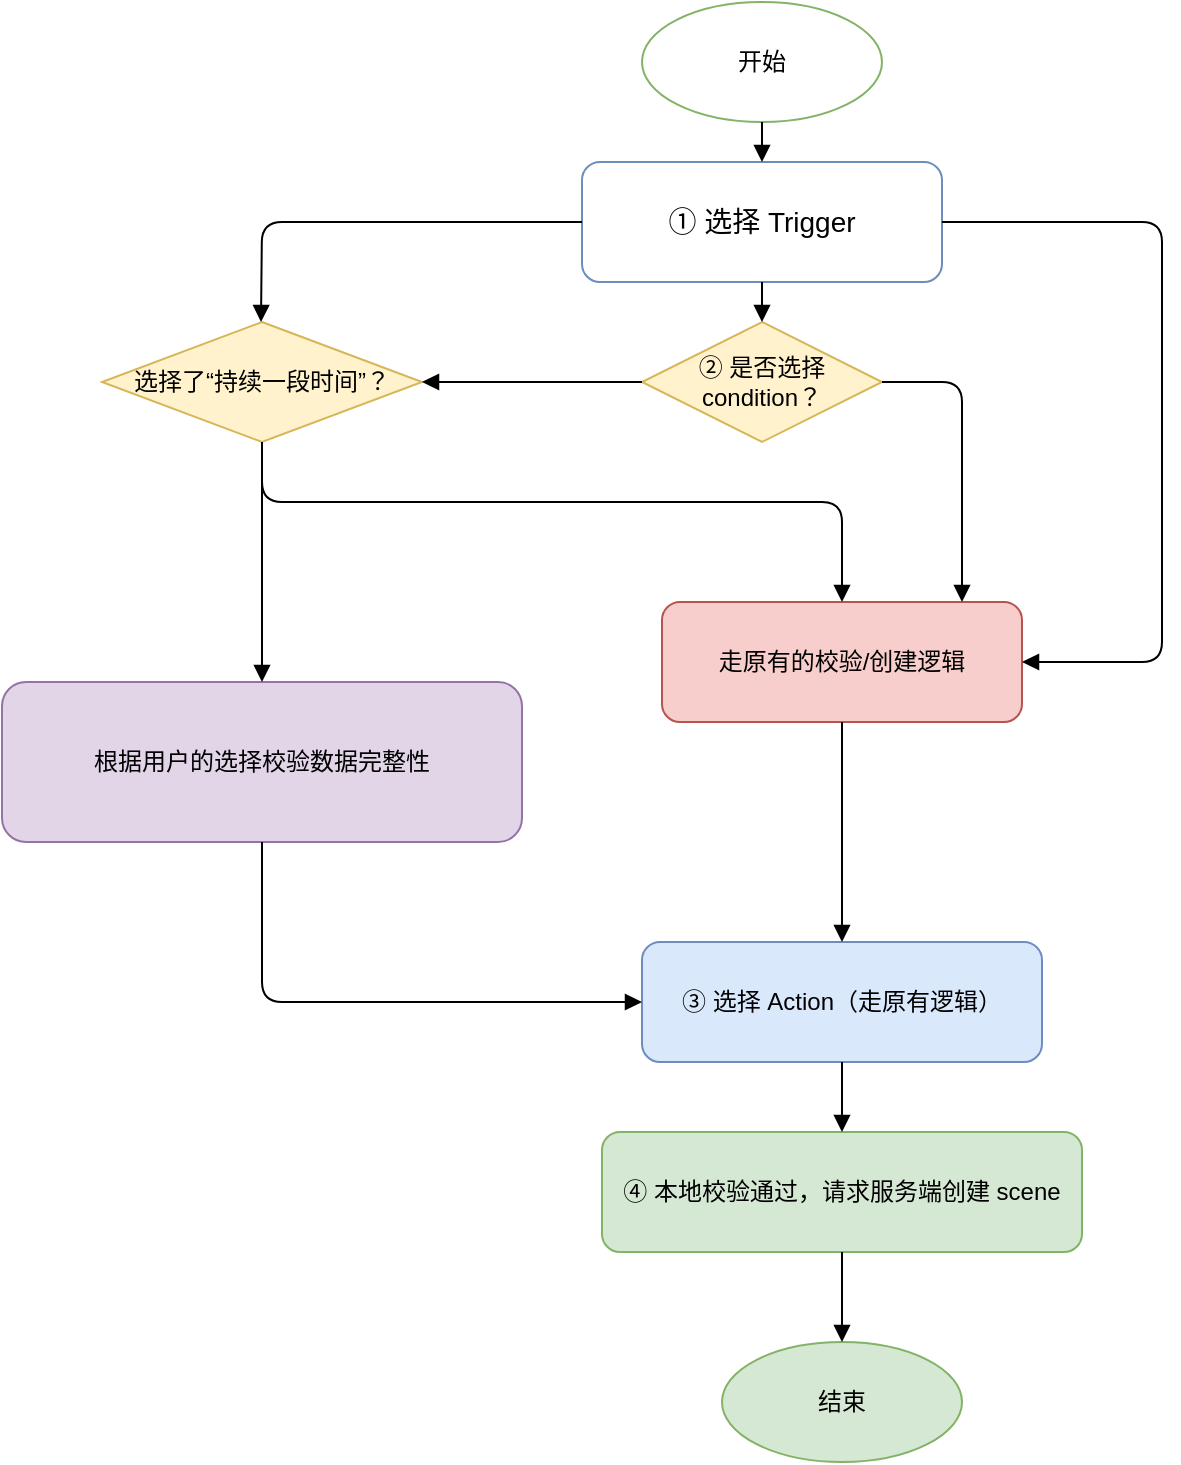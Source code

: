 <mxfile version="28.0.7">
  <diagram name="设备命名校验流程" id="6oob6z-n-mkgtFO_7ctP">
    <mxGraphModel dx="2253" dy="761" grid="1" gridSize="10" guides="1" tooltips="1" connect="1" arrows="1" fold="1" page="1" pageScale="1" pageWidth="827" pageHeight="1169" math="0" shadow="0">
      <root>
        <mxCell id="0" />
        <mxCell id="1" parent="0" />
        <mxCell id="ZZW7LxImDGQzBKNW6Znl-19" value="开始" style="ellipse;whiteSpace=wrap;html=1;fillColor=none;strokeColor=#82b366;" vertex="1" parent="1">
          <mxGeometry x="300" y="20" width="120" height="60" as="geometry" />
        </mxCell>
        <mxCell id="ZZW7LxImDGQzBKNW6Znl-20" value="&lt;font style=&quot;font-size: 14px;&quot;&gt;① 选择 Trigger&lt;/font&gt;" style="rounded=1;whiteSpace=wrap;html=1;fillColor=none;strokeColor=#6c8ebf;" vertex="1" parent="1">
          <mxGeometry x="270" y="100" width="180" height="60" as="geometry" />
        </mxCell>
        <mxCell id="ZZW7LxImDGQzBKNW6Znl-21" value="② 是否选择 condition？" style="rhombus;whiteSpace=wrap;html=1;fillColor=#fff2cc;strokeColor=#d6b656;" vertex="1" parent="1">
          <mxGeometry x="300" y="180" width="120" height="60" as="geometry" />
        </mxCell>
        <mxCell id="ZZW7LxImDGQzBKNW6Znl-22" value="选择了“持续一段时间”？" style="rhombus;whiteSpace=wrap;html=1;fillColor=#fff2cc;strokeColor=#d6b656;" vertex="1" parent="1">
          <mxGeometry x="30" y="180" width="160" height="60" as="geometry" />
        </mxCell>
        <mxCell id="ZZW7LxImDGQzBKNW6Znl-23" value="根据用户的选择校验数据完整性" style="rounded=1;whiteSpace=wrap;html=1;fillColor=#e1d5e7;strokeColor=#9673a6;" vertex="1" parent="1">
          <mxGeometry x="-20" y="360" width="260" height="80" as="geometry" />
        </mxCell>
        <mxCell id="ZZW7LxImDGQzBKNW6Znl-24" value="走原有的校验/创建逻辑" style="rounded=1;whiteSpace=wrap;html=1;fillColor=#f8cecc;strokeColor=#b85450;" vertex="1" parent="1">
          <mxGeometry x="310" y="320" width="180" height="60" as="geometry" />
        </mxCell>
        <mxCell id="ZZW7LxImDGQzBKNW6Znl-25" value="③ 选择 Action（走原有逻辑）" style="rounded=1;whiteSpace=wrap;html=1;fillColor=#dae8fc;strokeColor=#6c8ebf;" vertex="1" parent="1">
          <mxGeometry x="300" y="490" width="200" height="60" as="geometry" />
        </mxCell>
        <mxCell id="ZZW7LxImDGQzBKNW6Znl-26" value="④ 本地校验通过，请求服务端创建 scene" style="rounded=1;whiteSpace=wrap;html=1;fillColor=#d5e8d4;strokeColor=#82b366;" vertex="1" parent="1">
          <mxGeometry x="280" y="585" width="240" height="60" as="geometry" />
        </mxCell>
        <mxCell id="ZZW7LxImDGQzBKNW6Znl-27" value="结束" style="ellipse;whiteSpace=wrap;html=1;fillColor=#d5e8d4;strokeColor=#82b366;" vertex="1" parent="1">
          <mxGeometry x="340" y="690" width="120" height="60" as="geometry" />
        </mxCell>
        <mxCell id="ZZW7LxImDGQzBKNW6Znl-28" style="endArrow=block;" edge="1" parent="1" source="ZZW7LxImDGQzBKNW6Znl-19" target="ZZW7LxImDGQzBKNW6Znl-20">
          <mxGeometry relative="1" as="geometry" />
        </mxCell>
        <mxCell id="ZZW7LxImDGQzBKNW6Znl-29" style="endArrow=block;" edge="1" parent="1" source="ZZW7LxImDGQzBKNW6Znl-20" target="ZZW7LxImDGQzBKNW6Znl-21">
          <mxGeometry relative="1" as="geometry" />
        </mxCell>
        <mxCell id="ZZW7LxImDGQzBKNW6Znl-30" style="endArrow=block;" edge="1" parent="1" source="ZZW7LxImDGQzBKNW6Znl-21" target="ZZW7LxImDGQzBKNW6Znl-22">
          <mxGeometry relative="1" as="geometry" />
        </mxCell>
        <mxCell id="ZZW7LxImDGQzBKNW6Znl-31" style="endArrow=block;" edge="1" parent="1" source="ZZW7LxImDGQzBKNW6Znl-22" target="ZZW7LxImDGQzBKNW6Znl-23">
          <mxGeometry x="-0.5" relative="1" as="geometry" />
        </mxCell>
        <mxCell id="ZZW7LxImDGQzBKNW6Znl-32" style="endArrow=block;" edge="1" parent="1" source="ZZW7LxImDGQzBKNW6Znl-22" target="ZZW7LxImDGQzBKNW6Znl-24">
          <mxGeometry x="0.5" relative="1" as="geometry">
            <Array as="points">
              <mxPoint x="110" y="270" />
              <mxPoint x="400" y="270" />
            </Array>
          </mxGeometry>
        </mxCell>
        <mxCell id="ZZW7LxImDGQzBKNW6Znl-33" style="endArrow=block;" edge="1" parent="1" source="ZZW7LxImDGQzBKNW6Znl-23" target="ZZW7LxImDGQzBKNW6Znl-25">
          <mxGeometry relative="1" as="geometry">
            <Array as="points">
              <mxPoint x="110" y="520" />
            </Array>
          </mxGeometry>
        </mxCell>
        <mxCell id="ZZW7LxImDGQzBKNW6Znl-34" style="endArrow=block;" edge="1" parent="1" source="ZZW7LxImDGQzBKNW6Znl-24" target="ZZW7LxImDGQzBKNW6Znl-25">
          <mxGeometry relative="1" as="geometry" />
        </mxCell>
        <mxCell id="ZZW7LxImDGQzBKNW6Znl-35" style="endArrow=block;" edge="1" parent="1" source="ZZW7LxImDGQzBKNW6Znl-25" target="ZZW7LxImDGQzBKNW6Znl-26">
          <mxGeometry relative="1" as="geometry" />
        </mxCell>
        <mxCell id="ZZW7LxImDGQzBKNW6Znl-36" style="endArrow=block;" edge="1" parent="1" source="ZZW7LxImDGQzBKNW6Znl-26" target="ZZW7LxImDGQzBKNW6Znl-27">
          <mxGeometry relative="1" as="geometry" />
        </mxCell>
        <mxCell id="ZZW7LxImDGQzBKNW6Znl-37" style="endArrow=block;exitX=0;exitY=0.5;exitDx=0;exitDy=0;" edge="1" parent="1" source="ZZW7LxImDGQzBKNW6Znl-20">
          <mxGeometry x="-0.5" relative="1" as="geometry">
            <mxPoint x="109.5" y="60" as="sourcePoint" />
            <mxPoint x="109.5" y="180" as="targetPoint" />
            <Array as="points">
              <mxPoint x="110" y="130" />
            </Array>
          </mxGeometry>
        </mxCell>
        <mxCell id="ZZW7LxImDGQzBKNW6Znl-38" style="endArrow=block;exitX=1;exitY=0.5;exitDx=0;exitDy=0;entryX=1;entryY=0.5;entryDx=0;entryDy=0;" edge="1" parent="1" source="ZZW7LxImDGQzBKNW6Znl-20" target="ZZW7LxImDGQzBKNW6Znl-24">
          <mxGeometry relative="1" as="geometry">
            <mxPoint x="560" y="210" as="sourcePoint" />
            <mxPoint x="560" y="350" as="targetPoint" />
            <Array as="points">
              <mxPoint x="560" y="130" />
              <mxPoint x="560" y="350" />
            </Array>
          </mxGeometry>
        </mxCell>
        <mxCell id="ZZW7LxImDGQzBKNW6Znl-39" style="endArrow=block;exitX=1;exitY=0.5;exitDx=0;exitDy=0;" edge="1" parent="1" source="ZZW7LxImDGQzBKNW6Znl-21">
          <mxGeometry relative="1" as="geometry">
            <mxPoint x="460" y="210" as="sourcePoint" />
            <mxPoint x="460" y="320" as="targetPoint" />
            <Array as="points">
              <mxPoint x="460" y="210" />
            </Array>
          </mxGeometry>
        </mxCell>
      </root>
    </mxGraphModel>
  </diagram>
</mxfile>
